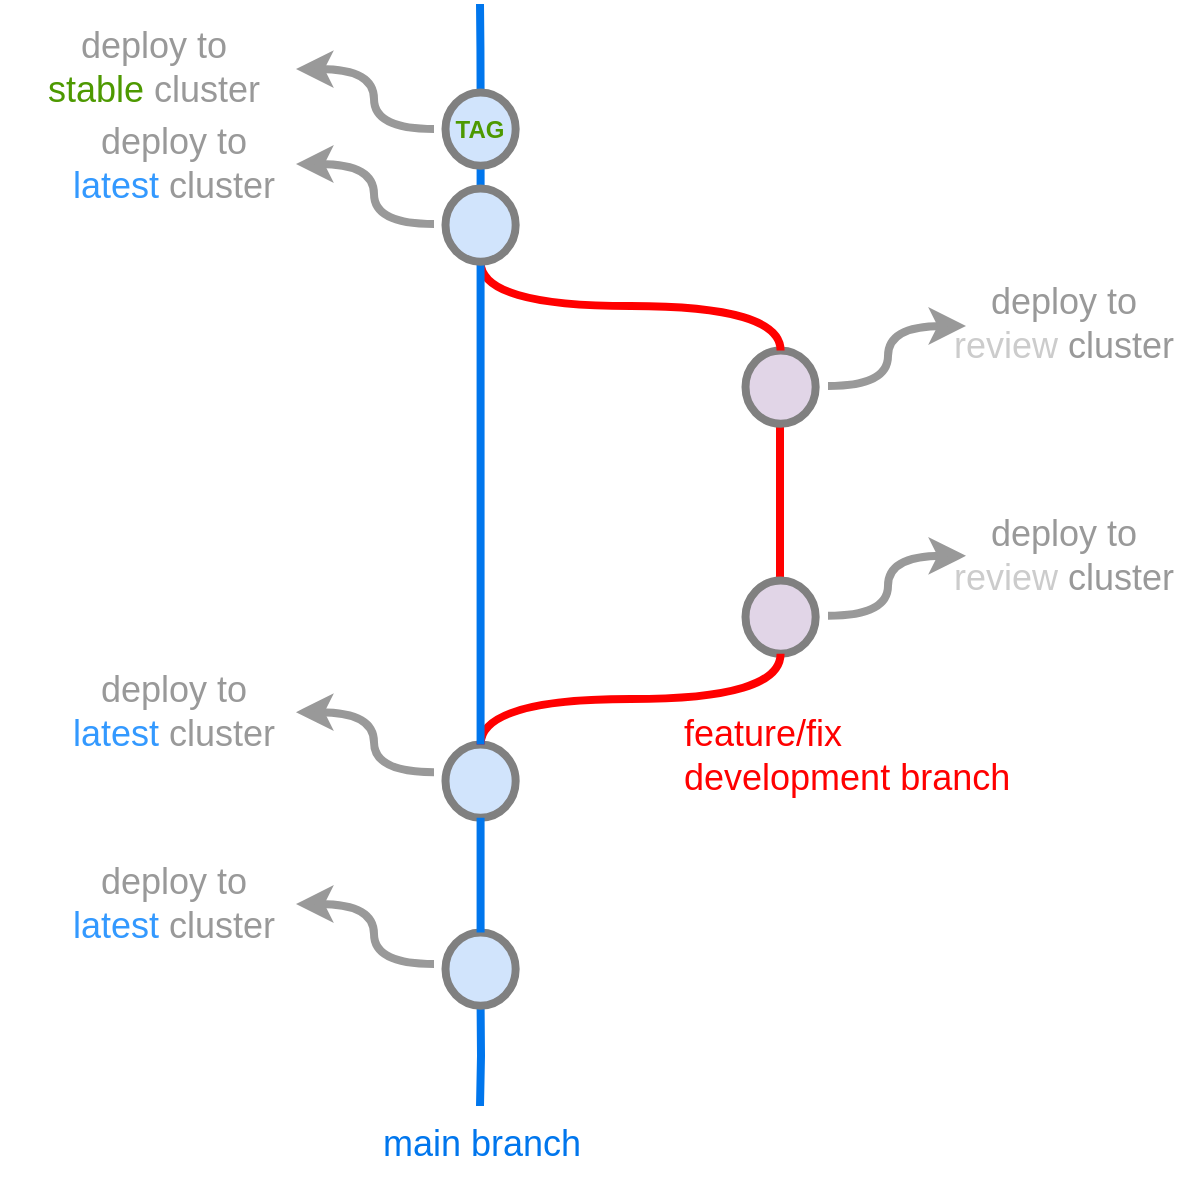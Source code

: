 <mxfile version="20.8.16" type="device"><diagram id="WI9T0HZ2pTsCkuznbFz-" name="Page-1"><mxGraphModel dx="-83" dy="781" grid="1" gridSize="10" guides="1" tooltips="1" connect="1" arrows="1" fold="1" page="1" pageScale="1" pageWidth="1169" pageHeight="827" math="0" shadow="0"><root><mxCell id="0"/><mxCell id="1" parent="0"/><mxCell id="-bOPuHLhmok3vP8kMxmB-167" value="&lt;div&gt;&lt;span&gt;feature/fix development branch&lt;/span&gt;&lt;/div&gt;" style="text;html=1;strokeColor=none;fillColor=none;align=left;verticalAlign=middle;whiteSpace=wrap;overflow=hidden;fontSize=18;fontStyle=0;fontColor=#FF0000;rotation=0;container=0;" parent="1" vertex="1"><mxGeometry x="1632.29" y="416.08" width="167.71" height="60" as="geometry"/></mxCell><mxCell id="-bOPuHLhmok3vP8kMxmB-178" value="&lt;font style=&quot;font-size: 18px&quot;&gt;&lt;font color=&quot;#0076ed&quot; style=&quot;font-size: 18px&quot;&gt;main branch&lt;/font&gt;&lt;br style=&quot;font-size: 18px&quot;&gt;&lt;/font&gt;" style="text;html=1;strokeColor=none;fillColor=none;align=center;verticalAlign=middle;whiteSpace=wrap;overflow=hidden;fontSize=18;fontStyle=0;fontColor=#009900;rotation=0;container=0;" parent="1" vertex="1"><mxGeometry x="1460.52" y="620" width="143.54" height="40" as="geometry"/></mxCell><mxCell id="-bOPuHLhmok3vP8kMxmB-160" value="" style="edgeStyle=orthogonalEdgeStyle;curved=1;rounded=0;orthogonalLoop=1;jettySize=auto;html=1;endArrow=none;endFill=0;strokeWidth=4;fontFamily=Courier New;fontSize=18;strokeColor=#0076ED;startArrow=none;" parent="1" source="K2WvmCvQsUwjhfX-sAT7-8" edge="1"><mxGeometry x="1068" y="222" as="geometry"><mxPoint x="1532" y="70" as="targetPoint"/></mxGeometry></mxCell><mxCell id="-bOPuHLhmok3vP8kMxmB-166" style="edgeStyle=orthogonalEdgeStyle;curved=1;rounded=0;html=1;exitX=1;exitY=0.5;exitPerimeter=0;endArrow=none;endFill=0;jettySize=auto;orthogonalLoop=1;strokeWidth=4;fontSize=18;exitDx=0;exitDy=0;strokeColor=#FF0000;fontColor=#FF0000;" parent="1" edge="1"><mxGeometry x="1126" y="127" as="geometry"><mxPoint x="1682" y="357" as="sourcePoint"/><mxPoint x="1682" y="280" as="targetPoint"/><Array as="points"><mxPoint x="1682" y="280"/></Array></mxGeometry></mxCell><mxCell id="-bOPuHLhmok3vP8kMxmB-161" value="" style="edgeStyle=orthogonalEdgeStyle;rounded=0;html=1;jettySize=auto;orthogonalLoop=1;strokeWidth=4;endArrow=none;endFill=0;strokeColor=#0076ED;fontSize=18;" parent="1" target="-bOPuHLhmok3vP8kMxmB-157" edge="1"><mxGeometry x="1532" y="730" as="geometry"><mxPoint x="1532" y="621" as="sourcePoint"/></mxGeometry></mxCell><mxCell id="-bOPuHLhmok3vP8kMxmB-162" value="" style="verticalLabelPosition=bottom;verticalAlign=top;html=1;strokeWidth=4;shape=mxgraph.flowchart.on-page_reference;plain-purple;gradientColor=none;strokeColor=#808080;rotation=-90;container=0;fontSize=18;" parent="1" vertex="1"><mxGeometry x="1664" y="359" width="36.585" height="35.085" as="geometry"/></mxCell><mxCell id="-bOPuHLhmok3vP8kMxmB-165" value="" style="verticalLabelPosition=bottom;verticalAlign=top;html=1;strokeWidth=4;shape=mxgraph.flowchart.on-page_reference;plain-purple;gradientColor=none;strokeColor=#808080;rotation=-90;container=0;fontSize=18;" parent="1" vertex="1"><mxGeometry x="1664" y="244" width="36.585" height="35.085" as="geometry"/></mxCell><mxCell id="-bOPuHLhmok3vP8kMxmB-164" style="edgeStyle=orthogonalEdgeStyle;curved=1;rounded=0;html=1;exitX=1;exitY=0.5;exitPerimeter=0;entryX=0;entryY=0.5;entryPerimeter=0;endArrow=none;endFill=0;jettySize=auto;orthogonalLoop=1;strokeWidth=4;fontSize=18;entryDx=0;entryDy=0;strokeColor=#FF0000;fontColor=#FF0000;" parent="1" source="-bOPuHLhmok3vP8kMxmB-165" target="-bOPuHLhmok3vP8kMxmB-158" edge="1"><mxGeometry x="1091" y="73" as="geometry"><mxPoint x="1555" y="105" as="targetPoint"/></mxGeometry></mxCell><mxCell id="-bOPuHLhmok3vP8kMxmB-176" value="" style="verticalLabelPosition=bottom;verticalAlign=top;html=1;strokeWidth=4;shape=mxgraph.flowchart.on-page_reference;plain-blue;gradientColor=none;strokeColor=#808080;rotation=-90;container=0;fillColor=#D1E4FC;fontSize=18;" parent="1" vertex="1"><mxGeometry x="1514" y="441" width="36.585" height="35.085" as="geometry"/></mxCell><mxCell id="-bOPuHLhmok3vP8kMxmB-163" style="edgeStyle=orthogonalEdgeStyle;curved=1;rounded=0;html=1;entryX=0;entryY=0.5;entryPerimeter=0;endArrow=none;endFill=0;jettySize=auto;orthogonalLoop=1;strokeWidth=4;fontSize=18;exitX=1;exitY=0.5;exitDx=0;exitDy=0;exitPerimeter=0;strokeColor=#FF0000;fontColor=#FF0000;" parent="1" source="-bOPuHLhmok3vP8kMxmB-176" target="-bOPuHLhmok3vP8kMxmB-162" edge="1"><mxGeometry x="958" y="114" as="geometry"><mxPoint x="1532" y="494" as="sourcePoint"/></mxGeometry></mxCell><mxCell id="-bOPuHLhmok3vP8kMxmB-159" value="" style="edgeStyle=orthogonalEdgeStyle;curved=1;rounded=0;orthogonalLoop=1;jettySize=auto;html=1;endArrow=none;endFill=0;strokeWidth=4;fontFamily=Courier New;fontSize=18;exitX=1;exitY=0.5;exitDx=0;exitDy=0;exitPerimeter=0;strokeColor=#0076ED;" parent="1" source="-bOPuHLhmok3vP8kMxmB-176" target="-bOPuHLhmok3vP8kMxmB-158" edge="1"><mxGeometry x="1068" y="278" as="geometry"><mxPoint x="1532" y="313" as="sourcePoint"/></mxGeometry></mxCell><mxCell id="-bOPuHLhmok3vP8kMxmB-157" value="" style="verticalLabelPosition=bottom;verticalAlign=top;html=1;strokeWidth=4;shape=mxgraph.flowchart.on-page_reference;plain-blue;gradientColor=none;strokeColor=#808080;rotation=-90;container=0;fillColor=#D1E4FC;fontSize=18;" parent="1" vertex="1"><mxGeometry x="1514" y="535" width="36.585" height="35.085" as="geometry"/></mxCell><mxCell id="-bOPuHLhmok3vP8kMxmB-177" value="" style="edgeStyle=orthogonalEdgeStyle;curved=1;rounded=0;orthogonalLoop=1;jettySize=auto;html=1;endArrow=none;endFill=0;strokeWidth=4;fontFamily=Courier New;fontSize=18;exitX=1;exitY=0.5;exitDx=0;exitDy=0;exitPerimeter=0;entryX=0;entryY=0.5;entryDx=0;entryDy=0;entryPerimeter=0;strokeColor=#0076ED;" parent="1" source="-bOPuHLhmok3vP8kMxmB-157" target="-bOPuHLhmok3vP8kMxmB-176" edge="1"><mxGeometry x="1244" y="522" as="geometry"><mxPoint x="1709" y="698" as="sourcePoint"/><mxPoint x="1726" y="570" as="targetPoint"/></mxGeometry></mxCell><mxCell id="K2WvmCvQsUwjhfX-sAT7-2" value="" style="curved=1;endArrow=classic;html=1;rounded=0;strokeWidth=4;fontColor=none;noLabel=1;strokeColor=#999999;" parent="1" edge="1"><mxGeometry width="50" height="50" relative="1" as="geometry"><mxPoint x="1509" y="550" as="sourcePoint"/><mxPoint x="1440" y="520" as="targetPoint"/><Array as="points"><mxPoint x="1479" y="550"/><mxPoint x="1479" y="520"/></Array></mxGeometry></mxCell><mxCell id="K2WvmCvQsUwjhfX-sAT7-4" value="" style="curved=1;endArrow=classic;html=1;rounded=0;strokeWidth=4;strokeColor=#999999;fontColor=none;" parent="1" edge="1"><mxGeometry width="50" height="50" relative="1" as="geometry"><mxPoint x="1509" y="454.08" as="sourcePoint"/><mxPoint x="1440" y="424.08" as="targetPoint"/><Array as="points"><mxPoint x="1479" y="454.08"/><mxPoint x="1479" y="424.08"/></Array></mxGeometry></mxCell><mxCell id="K2WvmCvQsUwjhfX-sAT7-6" value="" style="curved=1;endArrow=classic;html=1;rounded=0;strokeWidth=4;strokeColor=#999999;fontColor=none;" parent="1" edge="1"><mxGeometry width="50" height="50" relative="1" as="geometry"><mxPoint x="1509" y="180" as="sourcePoint"/><mxPoint x="1440" y="150" as="targetPoint"/><Array as="points"><mxPoint x="1479" y="180"/><mxPoint x="1479" y="150"/></Array></mxGeometry></mxCell><mxCell id="K2WvmCvQsUwjhfX-sAT7-7" value="&lt;font style=&quot;font-size: 18px&quot;&gt;&lt;font&gt;&lt;font style=&quot;font-size: 18px&quot;&gt;deploy to&lt;br&gt;&lt;/font&gt;&lt;font color=&quot;#3399ff&quot;&gt;latest&lt;/font&gt;&lt;font color=&quot;#007fff&quot;&gt;&amp;nbsp;&lt;/font&gt;cluster&lt;/font&gt;&lt;br style=&quot;font-size: 18px&quot;&gt;&lt;/font&gt;" style="text;html=1;strokeColor=none;fillColor=none;align=center;verticalAlign=middle;whiteSpace=wrap;overflow=hidden;fontSize=18;fontStyle=0;fontColor=#999999;rotation=0;container=0;" parent="1" vertex="1"><mxGeometry x="1312" y="124.54" width="133.54" height="50" as="geometry"/></mxCell><mxCell id="K2WvmCvQsUwjhfX-sAT7-9" value="" style="edgeStyle=orthogonalEdgeStyle;curved=1;rounded=0;orthogonalLoop=1;jettySize=auto;html=1;endArrow=none;endFill=0;strokeWidth=4;fontFamily=Courier New;fontSize=18;strokeColor=#0076ED;" parent="1" source="-bOPuHLhmok3vP8kMxmB-158" target="K2WvmCvQsUwjhfX-sAT7-8" edge="1"><mxGeometry x="1068" y="222" as="geometry"><mxPoint x="1532" y="70" as="targetPoint"/><mxPoint x="1532.304" y="162.25" as="sourcePoint"/></mxGeometry></mxCell><mxCell id="K2WvmCvQsUwjhfX-sAT7-8" value="" style="verticalLabelPosition=bottom;verticalAlign=top;html=1;strokeWidth=4;shape=mxgraph.flowchart.on-page_reference;plain-blue;gradientColor=none;strokeColor=#808080;rotation=-90;container=0;fillColor=#D1E4FC;fontSize=18;" parent="1" vertex="1"><mxGeometry x="1514" y="115.0" width="36.585" height="35.085" as="geometry"/></mxCell><mxCell id="-bOPuHLhmok3vP8kMxmB-158" value="" style="verticalLabelPosition=bottom;verticalAlign=top;html=1;strokeWidth=4;shape=mxgraph.flowchart.on-page_reference;plain-blue;gradientColor=none;strokeColor=#808080;rotation=-90;container=0;fillColor=#D1E4FC;fontSize=18;" parent="1" vertex="1"><mxGeometry x="1514" y="163" width="36.585" height="35.085" as="geometry"/></mxCell><mxCell id="K2WvmCvQsUwjhfX-sAT7-10" value="TAG" style="text;html=1;strokeColor=none;fillColor=none;align=center;verticalAlign=middle;whiteSpace=wrap;rounded=0;fontColor=#4D9900;fontStyle=1" parent="1" vertex="1"><mxGeometry x="1517.29" y="122.54" width="30" height="20" as="geometry"/></mxCell><mxCell id="K2WvmCvQsUwjhfX-sAT7-12" value="" style="curved=1;endArrow=classic;html=1;rounded=0;strokeWidth=4;strokeColor=#999999;fontColor=none;" parent="1" edge="1"><mxGeometry width="50" height="50" relative="1" as="geometry"><mxPoint x="1509" y="132.54" as="sourcePoint"/><mxPoint x="1440" y="102.54" as="targetPoint"/><Array as="points"><mxPoint x="1479" y="132.54"/><mxPoint x="1479" y="102.54"/></Array></mxGeometry></mxCell><mxCell id="K2WvmCvQsUwjhfX-sAT7-13" value="&lt;font style=&quot;font-size: 18px&quot;&gt;&lt;font&gt;&lt;font style=&quot;font-size: 18px&quot;&gt;deploy to&lt;br&gt;&lt;/font&gt;&lt;font color=&quot;#4d9900&quot;&gt;stable&amp;nbsp;&lt;/font&gt;cluster&lt;/font&gt;&lt;br style=&quot;font-size: 18px&quot;&gt;&lt;/font&gt;" style="text;html=1;strokeColor=none;fillColor=none;align=center;verticalAlign=middle;whiteSpace=wrap;overflow=hidden;fontSize=18;fontStyle=0;fontColor=#999999;rotation=0;container=0;" parent="1" vertex="1"><mxGeometry x="1292" y="76.54" width="153.54" height="50" as="geometry"/></mxCell><mxCell id="K2WvmCvQsUwjhfX-sAT7-14" value="" style="curved=1;endArrow=classic;html=1;rounded=0;strokeWidth=4;strokeColor=#999999;fontColor=none;" parent="1" edge="1"><mxGeometry width="50" height="50" relative="1" as="geometry"><mxPoint x="1706" y="261" as="sourcePoint"/><mxPoint x="1775" y="231" as="targetPoint"/><Array as="points"><mxPoint x="1736" y="261"/><mxPoint x="1736" y="231"/></Array></mxGeometry></mxCell><mxCell id="K2WvmCvQsUwjhfX-sAT7-15" value="&lt;font style=&quot;font-size: 18px&quot;&gt;&lt;font&gt;&lt;font style=&quot;font-size: 18px&quot;&gt;deploy to&lt;br&gt;&lt;/font&gt;&lt;font color=&quot;#cccccc&quot;&gt;review&lt;/font&gt;&lt;font color=&quot;#000000&quot;&gt; &lt;/font&gt;cluster&lt;/font&gt;&lt;br style=&quot;font-size: 18px&quot;&gt;&lt;/font&gt;" style="text;html=1;strokeColor=none;fillColor=none;align=center;verticalAlign=middle;whiteSpace=wrap;overflow=hidden;fontSize=18;fontStyle=0;fontColor=#999999;rotation=0;container=0;flipH=1;" parent="1" vertex="1"><mxGeometry x="1767" y="205.08" width="114" height="50" as="geometry"/></mxCell><mxCell id="K2WvmCvQsUwjhfX-sAT7-16" value="" style="curved=1;endArrow=classic;html=1;rounded=0;strokeWidth=4;strokeColor=#999999;fontColor=none;" parent="1" edge="1"><mxGeometry width="50" height="50" relative="1" as="geometry"><mxPoint x="1706" y="375.92" as="sourcePoint"/><mxPoint x="1775" y="345.92" as="targetPoint"/><Array as="points"><mxPoint x="1736" y="375.92"/><mxPoint x="1736" y="345.92"/></Array></mxGeometry></mxCell><mxCell id="K2WvmCvQsUwjhfX-sAT7-17" value="&lt;font style=&quot;font-size: 18px&quot;&gt;&lt;font&gt;&lt;font style=&quot;font-size: 18px&quot;&gt;deploy to&lt;br&gt;&lt;/font&gt;&lt;font color=&quot;#cccccc&quot;&gt;review&lt;/font&gt; cluster&lt;/font&gt;&lt;br style=&quot;font-size: 18px&quot;&gt;&lt;/font&gt;" style="text;html=1;strokeColor=none;fillColor=none;align=center;verticalAlign=middle;whiteSpace=wrap;overflow=hidden;fontSize=18;fontStyle=0;fontColor=#999999;rotation=0;container=0;flipH=1;" parent="1" vertex="1"><mxGeometry x="1767" y="321" width="114" height="50" as="geometry"/></mxCell><mxCell id="K2WvmCvQsUwjhfX-sAT7-20" value="&lt;font style=&quot;font-size: 18px&quot;&gt;&lt;font&gt;&lt;font style=&quot;font-size: 18px&quot;&gt;deploy to&lt;br&gt;&lt;/font&gt;&lt;font color=&quot;#3399ff&quot;&gt;latest&lt;/font&gt;&lt;font color=&quot;#007fff&quot;&gt;&amp;nbsp;&lt;/font&gt;cluster&lt;/font&gt;&lt;br style=&quot;font-size: 18px&quot;&gt;&lt;/font&gt;" style="text;html=1;strokeColor=none;fillColor=none;align=center;verticalAlign=middle;whiteSpace=wrap;overflow=hidden;fontSize=18;fontStyle=0;fontColor=#999999;rotation=0;container=0;" parent="1" vertex="1"><mxGeometry x="1312" y="399.08" width="133.54" height="50" as="geometry"/></mxCell><mxCell id="K2WvmCvQsUwjhfX-sAT7-21" value="&lt;font style=&quot;font-size: 18px&quot;&gt;&lt;font&gt;&lt;font style=&quot;font-size: 18px&quot;&gt;deploy to&lt;br&gt;&lt;/font&gt;&lt;font color=&quot;#3399ff&quot;&gt;latest&lt;/font&gt;&lt;font color=&quot;#007fff&quot;&gt;&amp;nbsp;&lt;/font&gt;cluster&lt;/font&gt;&lt;br style=&quot;font-size: 18px&quot;&gt;&lt;/font&gt;" style="text;html=1;strokeColor=none;fillColor=none;align=center;verticalAlign=middle;whiteSpace=wrap;overflow=hidden;fontSize=18;fontStyle=0;fontColor=#999999;rotation=0;container=0;" parent="1" vertex="1"><mxGeometry x="1312" y="495.0" width="133.54" height="50" as="geometry"/></mxCell></root></mxGraphModel></diagram></mxfile>